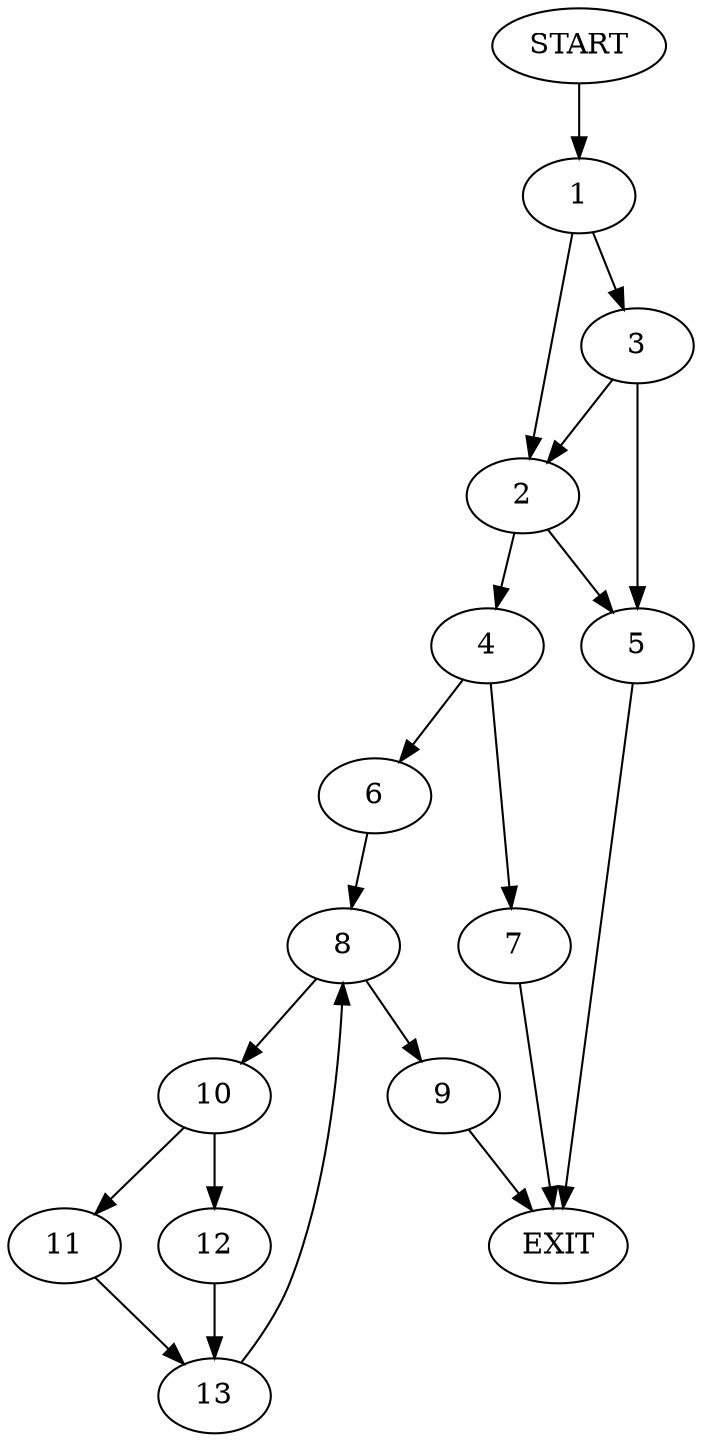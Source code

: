 digraph {
0 [label="START"]
14 [label="EXIT"]
0 -> 1
1 -> 2
1 -> 3
2 -> 4
2 -> 5
3 -> 2
3 -> 5
5 -> 14
4 -> 6
4 -> 7
7 -> 14
6 -> 8
8 -> 9
8 -> 10
9 -> 14
10 -> 11
10 -> 12
12 -> 13
11 -> 13
13 -> 8
}
